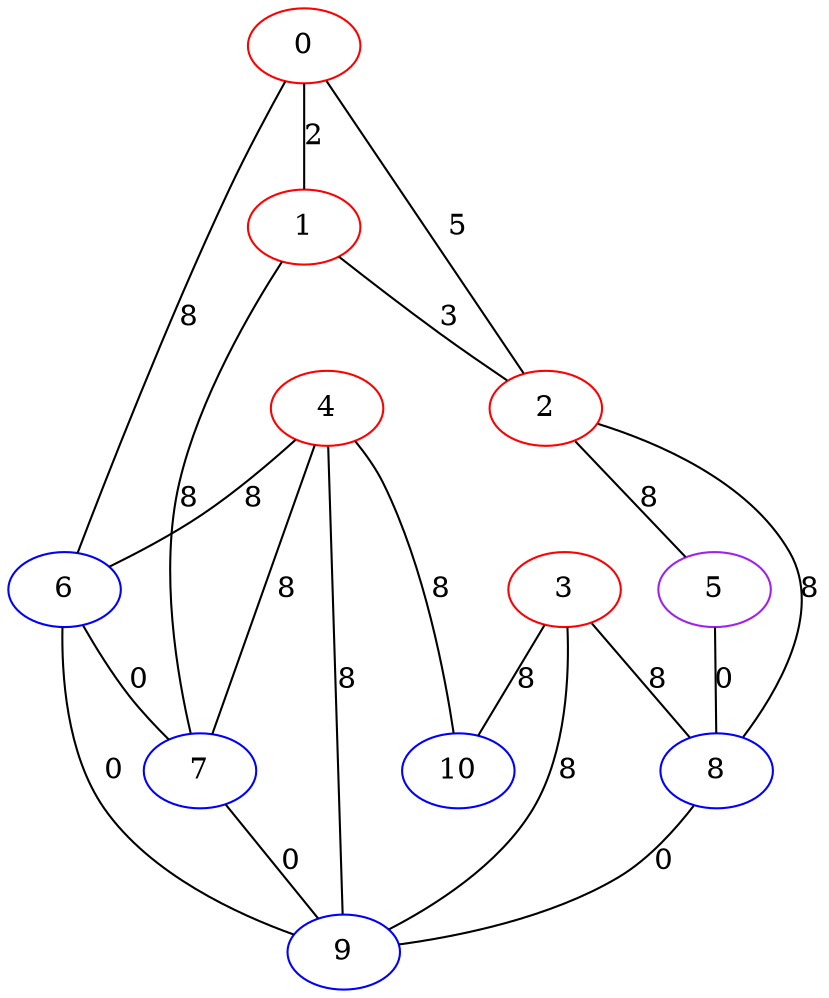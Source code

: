 graph "" {
0 [color=red, weight=1];
1 [color=red, weight=1];
2 [color=red, weight=1];
3 [color=red, weight=1];
4 [color=red, weight=1];
5 [color=purple, weight=4];
6 [color=blue, weight=3];
7 [color=blue, weight=3];
8 [color=blue, weight=3];
9 [color=blue, weight=3];
10 [color=blue, weight=3];
0 -- 1  [key=0, label=2];
0 -- 2  [key=0, label=5];
0 -- 6  [key=0, label=8];
1 -- 2  [key=0, label=3];
1 -- 7  [key=0, label=8];
2 -- 5  [key=0, label=8];
2 -- 8  [key=0, label=8];
3 -- 8  [key=0, label=8];
3 -- 9  [key=0, label=8];
3 -- 10  [key=0, label=8];
4 -- 9  [key=0, label=8];
4 -- 10  [key=0, label=8];
4 -- 6  [key=0, label=8];
4 -- 7  [key=0, label=8];
5 -- 8  [key=0, label=0];
6 -- 9  [key=0, label=0];
6 -- 7  [key=0, label=0];
7 -- 9  [key=0, label=0];
8 -- 9  [key=0, label=0];
}
